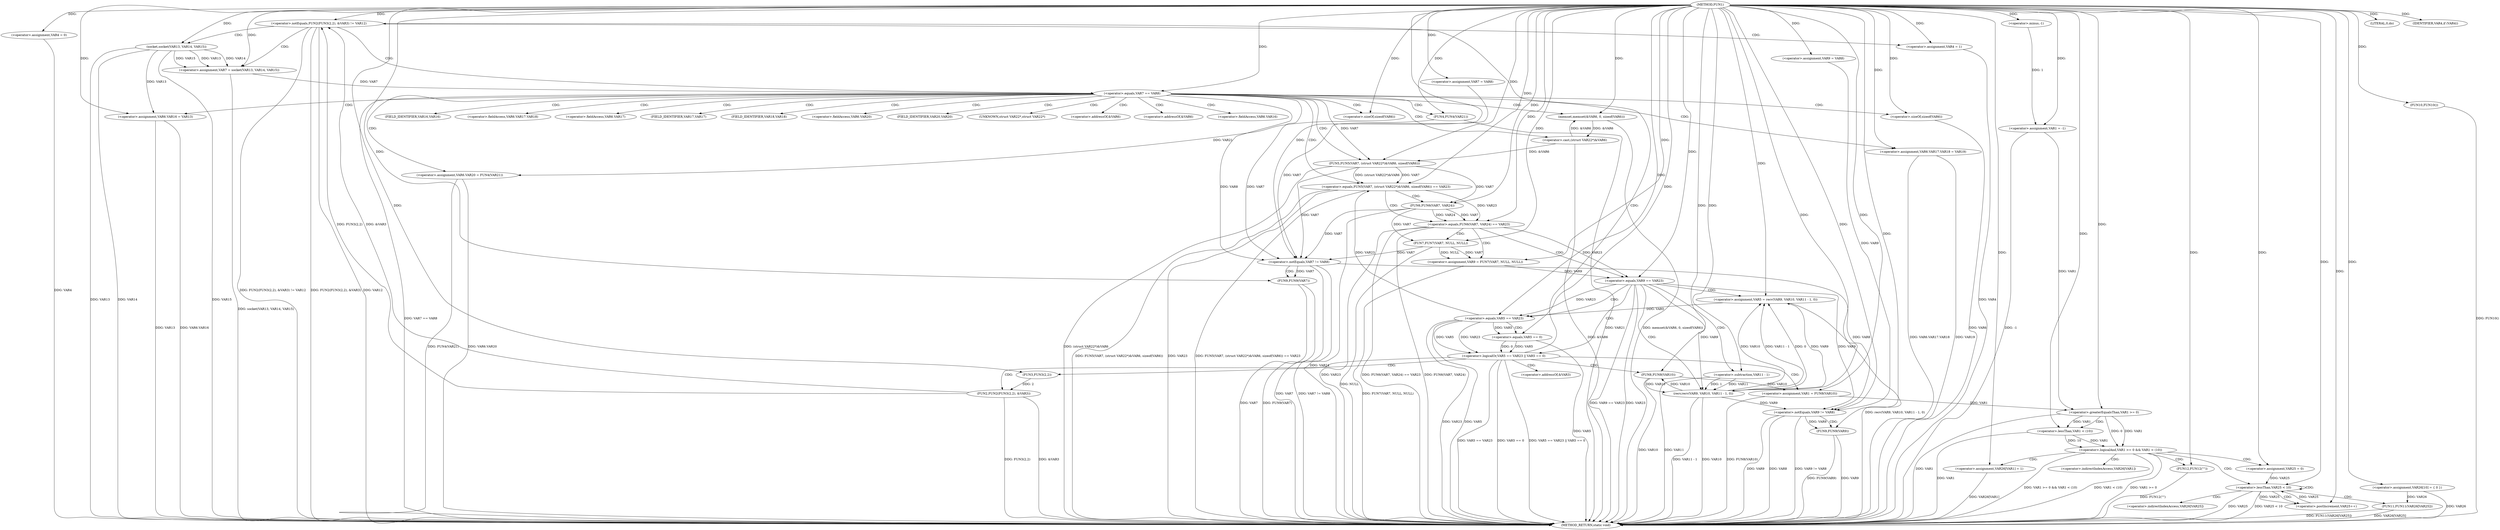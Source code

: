 digraph FUN1 {  
"1000100" [label = "(METHOD,FUN1)" ]
"1000288" [label = "(METHOD_RETURN,static void)" ]
"1000103" [label = "(<operator>.assignment,VAR1 = -1)" ]
"1000105" [label = "(<operator>.minus,-1)" ]
"1000110" [label = "(<operator>.assignment,VAR4 = 0)" ]
"1000116" [label = "(<operator>.assignment,VAR7 = VAR8)" ]
"1000120" [label = "(<operator>.assignment,VAR9 = VAR8)" ]
"1000127" [label = "(<operator>.notEquals,FUN2(FUN3(2,2), &VAR3) != VAR12)" ]
"1000128" [label = "(FUN2,FUN2(FUN3(2,2), &VAR3))" ]
"1000129" [label = "(FUN3,FUN3(2,2))" ]
"1000137" [label = "(<operator>.assignment,VAR4 = 1)" ]
"1000140" [label = "(<operator>.assignment,VAR7 = socket(VAR13, VAR14, VAR15))" ]
"1000142" [label = "(socket,socket(VAR13, VAR14, VAR15))" ]
"1000147" [label = "(<operator>.equals,VAR7 == VAR8)" ]
"1000152" [label = "(memset,memset(&VAR6, 0, sizeof(VAR6)))" ]
"1000156" [label = "(<operator>.sizeOf,sizeof(VAR6))" ]
"1000158" [label = "(<operator>.assignment,VAR6.VAR16 = VAR13)" ]
"1000163" [label = "(<operator>.assignment,VAR6.VAR17.VAR18 = VAR19)" ]
"1000170" [label = "(<operator>.assignment,VAR6.VAR20 = FUN4(VAR21))" ]
"1000174" [label = "(FUN4,FUN4(VAR21))" ]
"1000177" [label = "(<operator>.equals,FUN5(VAR7, (struct VAR22*)&VAR6, sizeof(VAR6)) == VAR23)" ]
"1000178" [label = "(FUN5,FUN5(VAR7, (struct VAR22*)&VAR6, sizeof(VAR6)))" ]
"1000180" [label = "(<operator>.cast,(struct VAR22*)&VAR6)" ]
"1000184" [label = "(<operator>.sizeOf,sizeof(VAR6))" ]
"1000190" [label = "(<operator>.equals,FUN6(VAR7, VAR24) == VAR23)" ]
"1000191" [label = "(FUN6,FUN6(VAR7, VAR24))" ]
"1000197" [label = "(<operator>.assignment,VAR9 = FUN7(VAR7, NULL, NULL))" ]
"1000199" [label = "(FUN7,FUN7(VAR7, NULL, NULL))" ]
"1000204" [label = "(<operator>.equals,VAR9 == VAR23)" ]
"1000209" [label = "(<operator>.assignment,VAR5 = recv(VAR9, VAR10, VAR11 - 1, 0))" ]
"1000211" [label = "(recv,recv(VAR9, VAR10, VAR11 - 1, 0))" ]
"1000214" [label = "(<operator>.subtraction,VAR11 - 1)" ]
"1000219" [label = "(<operator>.logicalOr,VAR5 == VAR23 || VAR5 == 0)" ]
"1000220" [label = "(<operator>.equals,VAR5 == VAR23)" ]
"1000223" [label = "(<operator>.equals,VAR5 == 0)" ]
"1000228" [label = "(<operator>.assignment,VAR1 = FUN8(VAR10))" ]
"1000230" [label = "(FUN8,FUN8(VAR10))" ]
"1000232" [label = "(LITERAL,0,do)" ]
"1000234" [label = "(<operator>.notEquals,VAR7 != VAR8)" ]
"1000238" [label = "(FUN9,FUN9(VAR7))" ]
"1000241" [label = "(<operator>.notEquals,VAR9 != VAR8)" ]
"1000245" [label = "(FUN9,FUN9(VAR9))" ]
"1000248" [label = "(IDENTIFIER,VAR4,if (VAR4))" ]
"1000250" [label = "(FUN10,FUN10())" ]
"1000254" [label = "(<operator>.assignment,VAR26[10] = { 0 })" ]
"1000257" [label = "(<operator>.logicalAnd,VAR1 >= 0 && VAR1 < (10))" ]
"1000258" [label = "(<operator>.greaterEqualsThan,VAR1 >= 0)" ]
"1000261" [label = "(<operator>.lessThan,VAR1 < (10))" ]
"1000265" [label = "(<operator>.assignment,VAR26[VAR1] = 1)" ]
"1000271" [label = "(<operator>.assignment,VAR25 = 0)" ]
"1000274" [label = "(<operator>.lessThan,VAR25 < 10)" ]
"1000277" [label = "(<operator>.postIncrement,VAR25++)" ]
"1000280" [label = "(FUN11,FUN11(VAR26[VAR25]))" ]
"1000286" [label = "(FUN12,FUN12(\"\"))" ]
"1000132" [label = "(<operator>.addressOf,&VAR3)" ]
"1000153" [label = "(<operator>.addressOf,&VAR6)" ]
"1000159" [label = "(<operator>.fieldAccess,VAR6.VAR16)" ]
"1000161" [label = "(FIELD_IDENTIFIER,VAR16,VAR16)" ]
"1000164" [label = "(<operator>.fieldAccess,VAR6.VAR17.VAR18)" ]
"1000165" [label = "(<operator>.fieldAccess,VAR6.VAR17)" ]
"1000167" [label = "(FIELD_IDENTIFIER,VAR17,VAR17)" ]
"1000168" [label = "(FIELD_IDENTIFIER,VAR18,VAR18)" ]
"1000171" [label = "(<operator>.fieldAccess,VAR6.VAR20)" ]
"1000173" [label = "(FIELD_IDENTIFIER,VAR20,VAR20)" ]
"1000181" [label = "(UNKNOWN,struct VAR22*,struct VAR22*)" ]
"1000182" [label = "(<operator>.addressOf,&VAR6)" ]
"1000266" [label = "(<operator>.indirectIndexAccess,VAR26[VAR1])" ]
"1000281" [label = "(<operator>.indirectIndexAccess,VAR26[VAR25])" ]
  "1000140" -> "1000288"  [ label = "DDG: socket(VAR13, VAR14, VAR15)"] 
  "1000184" -> "1000288"  [ label = "DDG: VAR6"] 
  "1000254" -> "1000288"  [ label = "DDG: VAR26"] 
  "1000230" -> "1000288"  [ label = "DDG: VAR10"] 
  "1000261" -> "1000288"  [ label = "DDG: VAR1"] 
  "1000245" -> "1000288"  [ label = "DDG: FUN9(VAR9)"] 
  "1000180" -> "1000288"  [ label = "DDG: &VAR6"] 
  "1000258" -> "1000288"  [ label = "DDG: VAR1"] 
  "1000177" -> "1000288"  [ label = "DDG: FUN5(VAR7, (struct VAR22*)&VAR6, sizeof(VAR6))"] 
  "1000158" -> "1000288"  [ label = "DDG: VAR6.VAR16"] 
  "1000286" -> "1000288"  [ label = "DDG: FUN12(\"\")"] 
  "1000163" -> "1000288"  [ label = "DDG: VAR6.VAR17.VAR18"] 
  "1000177" -> "1000288"  [ label = "DDG: VAR23"] 
  "1000220" -> "1000288"  [ label = "DDG: VAR5"] 
  "1000190" -> "1000288"  [ label = "DDG: VAR23"] 
  "1000199" -> "1000288"  [ label = "DDG: NULL"] 
  "1000219" -> "1000288"  [ label = "DDG: VAR5 == 0"] 
  "1000238" -> "1000288"  [ label = "DDG: VAR7"] 
  "1000274" -> "1000288"  [ label = "DDG: VAR25"] 
  "1000163" -> "1000288"  [ label = "DDG: VAR19"] 
  "1000234" -> "1000288"  [ label = "DDG: VAR7"] 
  "1000280" -> "1000288"  [ label = "DDG: FUN11(VAR26[VAR25])"] 
  "1000190" -> "1000288"  [ label = "DDG: FUN6(VAR7, VAR24) == VAR23"] 
  "1000103" -> "1000288"  [ label = "DDG: -1"] 
  "1000219" -> "1000288"  [ label = "DDG: VAR5 == VAR23 || VAR5 == 0"] 
  "1000238" -> "1000288"  [ label = "DDG: FUN9(VAR7)"] 
  "1000211" -> "1000288"  [ label = "DDG: VAR11 - 1"] 
  "1000204" -> "1000288"  [ label = "DDG: VAR23"] 
  "1000128" -> "1000288"  [ label = "DDG: &VAR3"] 
  "1000152" -> "1000288"  [ label = "DDG: memset(&VAR6, 0, sizeof(VAR6))"] 
  "1000128" -> "1000288"  [ label = "DDG: FUN3(2,2)"] 
  "1000142" -> "1000288"  [ label = "DDG: VAR14"] 
  "1000127" -> "1000288"  [ label = "DDG: VAR12"] 
  "1000190" -> "1000288"  [ label = "DDG: FUN6(VAR7, VAR24)"] 
  "1000274" -> "1000288"  [ label = "DDG: VAR25 < 10"] 
  "1000178" -> "1000288"  [ label = "DDG: (struct VAR22*)&VAR6"] 
  "1000220" -> "1000288"  [ label = "DDG: VAR23"] 
  "1000257" -> "1000288"  [ label = "DDG: VAR1 >= 0"] 
  "1000127" -> "1000288"  [ label = "DDG: FUN2(FUN3(2,2), &VAR3) != VAR12"] 
  "1000265" -> "1000288"  [ label = "DDG: VAR26[VAR1]"] 
  "1000197" -> "1000288"  [ label = "DDG: FUN7(VAR7, NULL, NULL)"] 
  "1000211" -> "1000288"  [ label = "DDG: VAR10"] 
  "1000191" -> "1000288"  [ label = "DDG: VAR24"] 
  "1000209" -> "1000288"  [ label = "DDG: recv(VAR9, VAR10, VAR11 - 1, 0)"] 
  "1000280" -> "1000288"  [ label = "DDG: VAR26[VAR25]"] 
  "1000234" -> "1000288"  [ label = "DDG: VAR7 != VAR8"] 
  "1000241" -> "1000288"  [ label = "DDG: VAR9"] 
  "1000142" -> "1000288"  [ label = "DDG: VAR15"] 
  "1000219" -> "1000288"  [ label = "DDG: VAR5 == VAR23"] 
  "1000170" -> "1000288"  [ label = "DDG: VAR6.VAR20"] 
  "1000142" -> "1000288"  [ label = "DDG: VAR13"] 
  "1000228" -> "1000288"  [ label = "DDG: FUN8(VAR10)"] 
  "1000214" -> "1000288"  [ label = "DDG: VAR11"] 
  "1000177" -> "1000288"  [ label = "DDG: FUN5(VAR7, (struct VAR22*)&VAR6, sizeof(VAR6)) == VAR23"] 
  "1000257" -> "1000288"  [ label = "DDG: VAR1 >= 0 && VAR1 < (10)"] 
  "1000257" -> "1000288"  [ label = "DDG: VAR1 < (10)"] 
  "1000127" -> "1000288"  [ label = "DDG: FUN2(FUN3(2,2), &VAR3)"] 
  "1000250" -> "1000288"  [ label = "DDG: FUN10()"] 
  "1000137" -> "1000288"  [ label = "DDG: VAR4"] 
  "1000158" -> "1000288"  [ label = "DDG: VAR13"] 
  "1000245" -> "1000288"  [ label = "DDG: VAR9"] 
  "1000241" -> "1000288"  [ label = "DDG: VAR9 != VAR8"] 
  "1000147" -> "1000288"  [ label = "DDG: VAR7 == VAR8"] 
  "1000110" -> "1000288"  [ label = "DDG: VAR4"] 
  "1000170" -> "1000288"  [ label = "DDG: FUN4(VAR21)"] 
  "1000241" -> "1000288"  [ label = "DDG: VAR8"] 
  "1000174" -> "1000288"  [ label = "DDG: VAR21"] 
  "1000223" -> "1000288"  [ label = "DDG: VAR5"] 
  "1000204" -> "1000288"  [ label = "DDG: VAR9 == VAR23"] 
  "1000105" -> "1000103"  [ label = "DDG: 1"] 
  "1000100" -> "1000103"  [ label = "DDG: "] 
  "1000100" -> "1000105"  [ label = "DDG: "] 
  "1000100" -> "1000110"  [ label = "DDG: "] 
  "1000100" -> "1000116"  [ label = "DDG: "] 
  "1000100" -> "1000120"  [ label = "DDG: "] 
  "1000128" -> "1000127"  [ label = "DDG: FUN3(2,2)"] 
  "1000128" -> "1000127"  [ label = "DDG: &VAR3"] 
  "1000129" -> "1000128"  [ label = "DDG: 2"] 
  "1000100" -> "1000129"  [ label = "DDG: "] 
  "1000100" -> "1000127"  [ label = "DDG: "] 
  "1000100" -> "1000137"  [ label = "DDG: "] 
  "1000142" -> "1000140"  [ label = "DDG: VAR13"] 
  "1000142" -> "1000140"  [ label = "DDG: VAR14"] 
  "1000142" -> "1000140"  [ label = "DDG: VAR15"] 
  "1000100" -> "1000140"  [ label = "DDG: "] 
  "1000100" -> "1000142"  [ label = "DDG: "] 
  "1000140" -> "1000147"  [ label = "DDG: VAR7"] 
  "1000100" -> "1000147"  [ label = "DDG: "] 
  "1000180" -> "1000152"  [ label = "DDG: &VAR6"] 
  "1000100" -> "1000152"  [ label = "DDG: "] 
  "1000100" -> "1000156"  [ label = "DDG: "] 
  "1000142" -> "1000158"  [ label = "DDG: VAR13"] 
  "1000100" -> "1000158"  [ label = "DDG: "] 
  "1000100" -> "1000163"  [ label = "DDG: "] 
  "1000174" -> "1000170"  [ label = "DDG: VAR21"] 
  "1000100" -> "1000174"  [ label = "DDG: "] 
  "1000178" -> "1000177"  [ label = "DDG: VAR7"] 
  "1000178" -> "1000177"  [ label = "DDG: (struct VAR22*)&VAR6"] 
  "1000147" -> "1000178"  [ label = "DDG: VAR7"] 
  "1000100" -> "1000178"  [ label = "DDG: "] 
  "1000180" -> "1000178"  [ label = "DDG: &VAR6"] 
  "1000152" -> "1000180"  [ label = "DDG: &VAR6"] 
  "1000100" -> "1000184"  [ label = "DDG: "] 
  "1000220" -> "1000177"  [ label = "DDG: VAR23"] 
  "1000100" -> "1000177"  [ label = "DDG: "] 
  "1000191" -> "1000190"  [ label = "DDG: VAR7"] 
  "1000191" -> "1000190"  [ label = "DDG: VAR24"] 
  "1000178" -> "1000191"  [ label = "DDG: VAR7"] 
  "1000100" -> "1000191"  [ label = "DDG: "] 
  "1000177" -> "1000190"  [ label = "DDG: VAR23"] 
  "1000100" -> "1000190"  [ label = "DDG: "] 
  "1000199" -> "1000197"  [ label = "DDG: VAR7"] 
  "1000199" -> "1000197"  [ label = "DDG: NULL"] 
  "1000100" -> "1000197"  [ label = "DDG: "] 
  "1000191" -> "1000199"  [ label = "DDG: VAR7"] 
  "1000100" -> "1000199"  [ label = "DDG: "] 
  "1000197" -> "1000204"  [ label = "DDG: VAR9"] 
  "1000100" -> "1000204"  [ label = "DDG: "] 
  "1000190" -> "1000204"  [ label = "DDG: VAR23"] 
  "1000211" -> "1000209"  [ label = "DDG: VAR9"] 
  "1000211" -> "1000209"  [ label = "DDG: VAR10"] 
  "1000211" -> "1000209"  [ label = "DDG: VAR11 - 1"] 
  "1000211" -> "1000209"  [ label = "DDG: 0"] 
  "1000100" -> "1000209"  [ label = "DDG: "] 
  "1000204" -> "1000211"  [ label = "DDG: VAR9"] 
  "1000100" -> "1000211"  [ label = "DDG: "] 
  "1000230" -> "1000211"  [ label = "DDG: VAR10"] 
  "1000214" -> "1000211"  [ label = "DDG: VAR11"] 
  "1000214" -> "1000211"  [ label = "DDG: 1"] 
  "1000100" -> "1000214"  [ label = "DDG: "] 
  "1000220" -> "1000219"  [ label = "DDG: VAR5"] 
  "1000220" -> "1000219"  [ label = "DDG: VAR23"] 
  "1000209" -> "1000220"  [ label = "DDG: VAR5"] 
  "1000100" -> "1000220"  [ label = "DDG: "] 
  "1000204" -> "1000220"  [ label = "DDG: VAR23"] 
  "1000223" -> "1000219"  [ label = "DDG: VAR5"] 
  "1000223" -> "1000219"  [ label = "DDG: 0"] 
  "1000220" -> "1000223"  [ label = "DDG: VAR5"] 
  "1000100" -> "1000223"  [ label = "DDG: "] 
  "1000230" -> "1000228"  [ label = "DDG: VAR10"] 
  "1000100" -> "1000228"  [ label = "DDG: "] 
  "1000211" -> "1000230"  [ label = "DDG: VAR10"] 
  "1000100" -> "1000230"  [ label = "DDG: "] 
  "1000100" -> "1000232"  [ label = "DDG: "] 
  "1000116" -> "1000234"  [ label = "DDG: VAR7"] 
  "1000199" -> "1000234"  [ label = "DDG: VAR7"] 
  "1000178" -> "1000234"  [ label = "DDG: VAR7"] 
  "1000147" -> "1000234"  [ label = "DDG: VAR7"] 
  "1000191" -> "1000234"  [ label = "DDG: VAR7"] 
  "1000100" -> "1000234"  [ label = "DDG: "] 
  "1000147" -> "1000234"  [ label = "DDG: VAR8"] 
  "1000234" -> "1000238"  [ label = "DDG: VAR7"] 
  "1000100" -> "1000238"  [ label = "DDG: "] 
  "1000120" -> "1000241"  [ label = "DDG: VAR9"] 
  "1000211" -> "1000241"  [ label = "DDG: VAR9"] 
  "1000204" -> "1000241"  [ label = "DDG: VAR9"] 
  "1000100" -> "1000241"  [ label = "DDG: "] 
  "1000234" -> "1000241"  [ label = "DDG: VAR8"] 
  "1000241" -> "1000245"  [ label = "DDG: VAR9"] 
  "1000100" -> "1000245"  [ label = "DDG: "] 
  "1000100" -> "1000248"  [ label = "DDG: "] 
  "1000100" -> "1000250"  [ label = "DDG: "] 
  "1000100" -> "1000254"  [ label = "DDG: "] 
  "1000258" -> "1000257"  [ label = "DDG: VAR1"] 
  "1000258" -> "1000257"  [ label = "DDG: 0"] 
  "1000103" -> "1000258"  [ label = "DDG: VAR1"] 
  "1000228" -> "1000258"  [ label = "DDG: VAR1"] 
  "1000100" -> "1000258"  [ label = "DDG: "] 
  "1000261" -> "1000257"  [ label = "DDG: VAR1"] 
  "1000261" -> "1000257"  [ label = "DDG: 10"] 
  "1000258" -> "1000261"  [ label = "DDG: VAR1"] 
  "1000100" -> "1000261"  [ label = "DDG: "] 
  "1000100" -> "1000265"  [ label = "DDG: "] 
  "1000100" -> "1000271"  [ label = "DDG: "] 
  "1000277" -> "1000274"  [ label = "DDG: VAR25"] 
  "1000271" -> "1000274"  [ label = "DDG: VAR25"] 
  "1000100" -> "1000274"  [ label = "DDG: "] 
  "1000274" -> "1000277"  [ label = "DDG: VAR25"] 
  "1000100" -> "1000277"  [ label = "DDG: "] 
  "1000254" -> "1000280"  [ label = "DDG: VAR26"] 
  "1000100" -> "1000286"  [ label = "DDG: "] 
  "1000127" -> "1000142"  [ label = "CDG: "] 
  "1000127" -> "1000137"  [ label = "CDG: "] 
  "1000127" -> "1000147"  [ label = "CDG: "] 
  "1000127" -> "1000140"  [ label = "CDG: "] 
  "1000147" -> "1000164"  [ label = "CDG: "] 
  "1000147" -> "1000174"  [ label = "CDG: "] 
  "1000147" -> "1000156"  [ label = "CDG: "] 
  "1000147" -> "1000161"  [ label = "CDG: "] 
  "1000147" -> "1000182"  [ label = "CDG: "] 
  "1000147" -> "1000180"  [ label = "CDG: "] 
  "1000147" -> "1000165"  [ label = "CDG: "] 
  "1000147" -> "1000167"  [ label = "CDG: "] 
  "1000147" -> "1000153"  [ label = "CDG: "] 
  "1000147" -> "1000152"  [ label = "CDG: "] 
  "1000147" -> "1000163"  [ label = "CDG: "] 
  "1000147" -> "1000168"  [ label = "CDG: "] 
  "1000147" -> "1000178"  [ label = "CDG: "] 
  "1000147" -> "1000159"  [ label = "CDG: "] 
  "1000147" -> "1000173"  [ label = "CDG: "] 
  "1000147" -> "1000158"  [ label = "CDG: "] 
  "1000147" -> "1000170"  [ label = "CDG: "] 
  "1000147" -> "1000171"  [ label = "CDG: "] 
  "1000147" -> "1000184"  [ label = "CDG: "] 
  "1000147" -> "1000177"  [ label = "CDG: "] 
  "1000147" -> "1000181"  [ label = "CDG: "] 
  "1000177" -> "1000191"  [ label = "CDG: "] 
  "1000177" -> "1000190"  [ label = "CDG: "] 
  "1000190" -> "1000199"  [ label = "CDG: "] 
  "1000190" -> "1000197"  [ label = "CDG: "] 
  "1000190" -> "1000204"  [ label = "CDG: "] 
  "1000204" -> "1000211"  [ label = "CDG: "] 
  "1000204" -> "1000219"  [ label = "CDG: "] 
  "1000204" -> "1000220"  [ label = "CDG: "] 
  "1000204" -> "1000214"  [ label = "CDG: "] 
  "1000204" -> "1000209"  [ label = "CDG: "] 
  "1000219" -> "1000230"  [ label = "CDG: "] 
  "1000219" -> "1000228"  [ label = "CDG: "] 
  "1000219" -> "1000127"  [ label = "CDG: "] 
  "1000219" -> "1000128"  [ label = "CDG: "] 
  "1000219" -> "1000132"  [ label = "CDG: "] 
  "1000219" -> "1000129"  [ label = "CDG: "] 
  "1000220" -> "1000223"  [ label = "CDG: "] 
  "1000234" -> "1000238"  [ label = "CDG: "] 
  "1000241" -> "1000245"  [ label = "CDG: "] 
  "1000257" -> "1000274"  [ label = "CDG: "] 
  "1000257" -> "1000286"  [ label = "CDG: "] 
  "1000257" -> "1000265"  [ label = "CDG: "] 
  "1000257" -> "1000266"  [ label = "CDG: "] 
  "1000257" -> "1000271"  [ label = "CDG: "] 
  "1000258" -> "1000261"  [ label = "CDG: "] 
  "1000274" -> "1000274"  [ label = "CDG: "] 
  "1000274" -> "1000277"  [ label = "CDG: "] 
  "1000274" -> "1000281"  [ label = "CDG: "] 
  "1000274" -> "1000280"  [ label = "CDG: "] 
}
